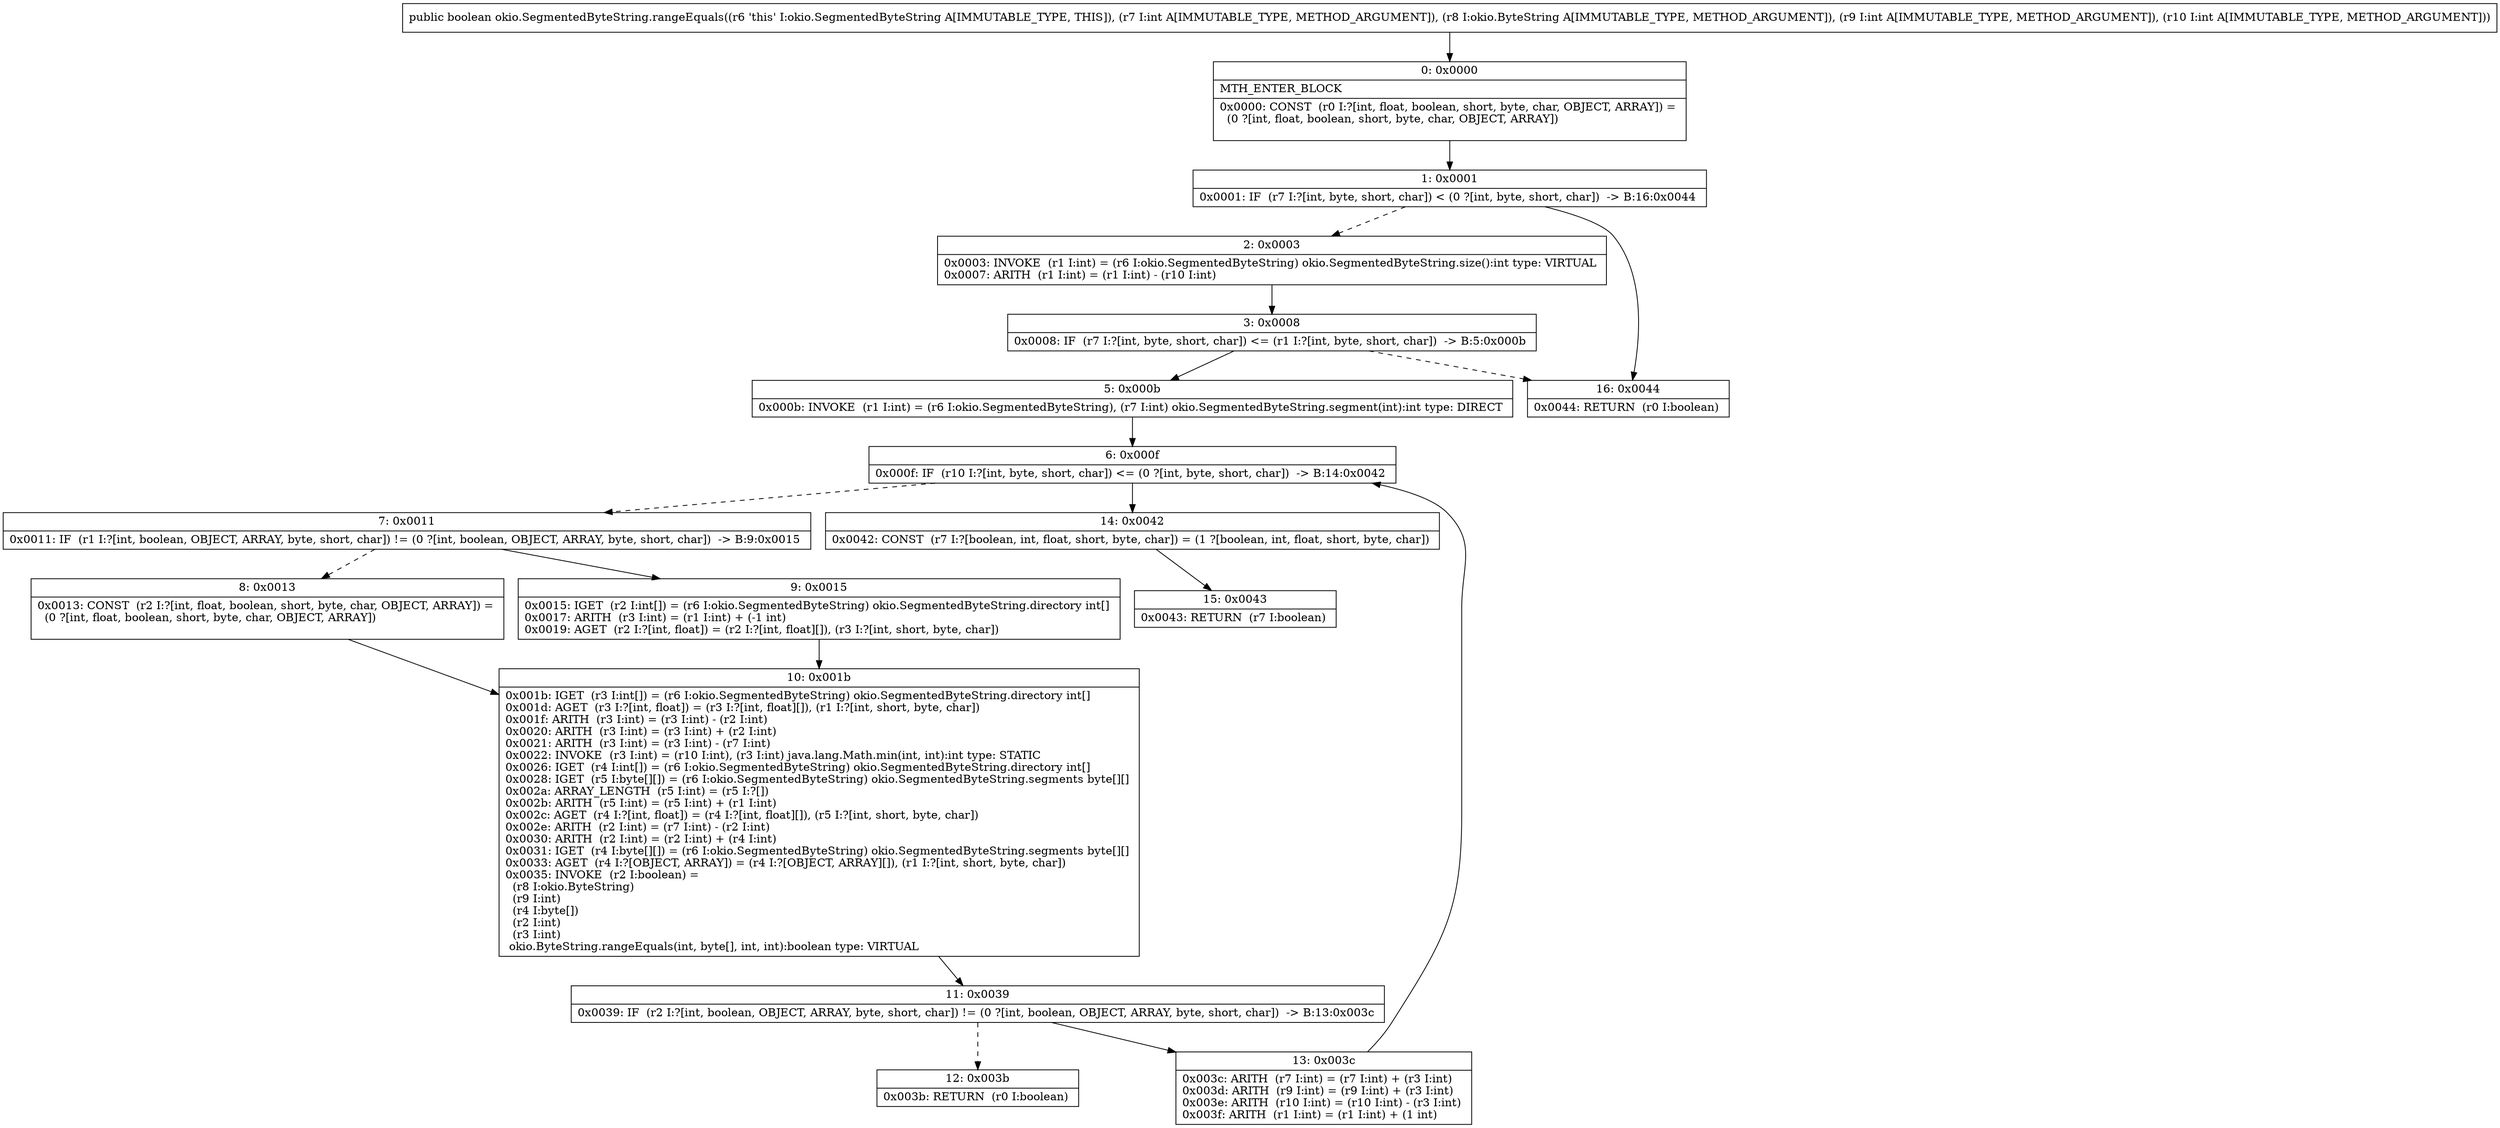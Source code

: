 digraph "CFG forokio.SegmentedByteString.rangeEquals(ILokio\/ByteString;II)Z" {
Node_0 [shape=record,label="{0\:\ 0x0000|MTH_ENTER_BLOCK\l|0x0000: CONST  (r0 I:?[int, float, boolean, short, byte, char, OBJECT, ARRAY]) = \l  (0 ?[int, float, boolean, short, byte, char, OBJECT, ARRAY])\l \l}"];
Node_1 [shape=record,label="{1\:\ 0x0001|0x0001: IF  (r7 I:?[int, byte, short, char]) \< (0 ?[int, byte, short, char])  \-\> B:16:0x0044 \l}"];
Node_2 [shape=record,label="{2\:\ 0x0003|0x0003: INVOKE  (r1 I:int) = (r6 I:okio.SegmentedByteString) okio.SegmentedByteString.size():int type: VIRTUAL \l0x0007: ARITH  (r1 I:int) = (r1 I:int) \- (r10 I:int) \l}"];
Node_3 [shape=record,label="{3\:\ 0x0008|0x0008: IF  (r7 I:?[int, byte, short, char]) \<= (r1 I:?[int, byte, short, char])  \-\> B:5:0x000b \l}"];
Node_5 [shape=record,label="{5\:\ 0x000b|0x000b: INVOKE  (r1 I:int) = (r6 I:okio.SegmentedByteString), (r7 I:int) okio.SegmentedByteString.segment(int):int type: DIRECT \l}"];
Node_6 [shape=record,label="{6\:\ 0x000f|0x000f: IF  (r10 I:?[int, byte, short, char]) \<= (0 ?[int, byte, short, char])  \-\> B:14:0x0042 \l}"];
Node_7 [shape=record,label="{7\:\ 0x0011|0x0011: IF  (r1 I:?[int, boolean, OBJECT, ARRAY, byte, short, char]) != (0 ?[int, boolean, OBJECT, ARRAY, byte, short, char])  \-\> B:9:0x0015 \l}"];
Node_8 [shape=record,label="{8\:\ 0x0013|0x0013: CONST  (r2 I:?[int, float, boolean, short, byte, char, OBJECT, ARRAY]) = \l  (0 ?[int, float, boolean, short, byte, char, OBJECT, ARRAY])\l \l}"];
Node_9 [shape=record,label="{9\:\ 0x0015|0x0015: IGET  (r2 I:int[]) = (r6 I:okio.SegmentedByteString) okio.SegmentedByteString.directory int[] \l0x0017: ARITH  (r3 I:int) = (r1 I:int) + (\-1 int) \l0x0019: AGET  (r2 I:?[int, float]) = (r2 I:?[int, float][]), (r3 I:?[int, short, byte, char]) \l}"];
Node_10 [shape=record,label="{10\:\ 0x001b|0x001b: IGET  (r3 I:int[]) = (r6 I:okio.SegmentedByteString) okio.SegmentedByteString.directory int[] \l0x001d: AGET  (r3 I:?[int, float]) = (r3 I:?[int, float][]), (r1 I:?[int, short, byte, char]) \l0x001f: ARITH  (r3 I:int) = (r3 I:int) \- (r2 I:int) \l0x0020: ARITH  (r3 I:int) = (r3 I:int) + (r2 I:int) \l0x0021: ARITH  (r3 I:int) = (r3 I:int) \- (r7 I:int) \l0x0022: INVOKE  (r3 I:int) = (r10 I:int), (r3 I:int) java.lang.Math.min(int, int):int type: STATIC \l0x0026: IGET  (r4 I:int[]) = (r6 I:okio.SegmentedByteString) okio.SegmentedByteString.directory int[] \l0x0028: IGET  (r5 I:byte[][]) = (r6 I:okio.SegmentedByteString) okio.SegmentedByteString.segments byte[][] \l0x002a: ARRAY_LENGTH  (r5 I:int) = (r5 I:?[]) \l0x002b: ARITH  (r5 I:int) = (r5 I:int) + (r1 I:int) \l0x002c: AGET  (r4 I:?[int, float]) = (r4 I:?[int, float][]), (r5 I:?[int, short, byte, char]) \l0x002e: ARITH  (r2 I:int) = (r7 I:int) \- (r2 I:int) \l0x0030: ARITH  (r2 I:int) = (r2 I:int) + (r4 I:int) \l0x0031: IGET  (r4 I:byte[][]) = (r6 I:okio.SegmentedByteString) okio.SegmentedByteString.segments byte[][] \l0x0033: AGET  (r4 I:?[OBJECT, ARRAY]) = (r4 I:?[OBJECT, ARRAY][]), (r1 I:?[int, short, byte, char]) \l0x0035: INVOKE  (r2 I:boolean) = \l  (r8 I:okio.ByteString)\l  (r9 I:int)\l  (r4 I:byte[])\l  (r2 I:int)\l  (r3 I:int)\l okio.ByteString.rangeEquals(int, byte[], int, int):boolean type: VIRTUAL \l}"];
Node_11 [shape=record,label="{11\:\ 0x0039|0x0039: IF  (r2 I:?[int, boolean, OBJECT, ARRAY, byte, short, char]) != (0 ?[int, boolean, OBJECT, ARRAY, byte, short, char])  \-\> B:13:0x003c \l}"];
Node_12 [shape=record,label="{12\:\ 0x003b|0x003b: RETURN  (r0 I:boolean) \l}"];
Node_13 [shape=record,label="{13\:\ 0x003c|0x003c: ARITH  (r7 I:int) = (r7 I:int) + (r3 I:int) \l0x003d: ARITH  (r9 I:int) = (r9 I:int) + (r3 I:int) \l0x003e: ARITH  (r10 I:int) = (r10 I:int) \- (r3 I:int) \l0x003f: ARITH  (r1 I:int) = (r1 I:int) + (1 int) \l}"];
Node_14 [shape=record,label="{14\:\ 0x0042|0x0042: CONST  (r7 I:?[boolean, int, float, short, byte, char]) = (1 ?[boolean, int, float, short, byte, char]) \l}"];
Node_15 [shape=record,label="{15\:\ 0x0043|0x0043: RETURN  (r7 I:boolean) \l}"];
Node_16 [shape=record,label="{16\:\ 0x0044|0x0044: RETURN  (r0 I:boolean) \l}"];
MethodNode[shape=record,label="{public boolean okio.SegmentedByteString.rangeEquals((r6 'this' I:okio.SegmentedByteString A[IMMUTABLE_TYPE, THIS]), (r7 I:int A[IMMUTABLE_TYPE, METHOD_ARGUMENT]), (r8 I:okio.ByteString A[IMMUTABLE_TYPE, METHOD_ARGUMENT]), (r9 I:int A[IMMUTABLE_TYPE, METHOD_ARGUMENT]), (r10 I:int A[IMMUTABLE_TYPE, METHOD_ARGUMENT])) }"];
MethodNode -> Node_0;
Node_0 -> Node_1;
Node_1 -> Node_2[style=dashed];
Node_1 -> Node_16;
Node_2 -> Node_3;
Node_3 -> Node_5;
Node_3 -> Node_16[style=dashed];
Node_5 -> Node_6;
Node_6 -> Node_7[style=dashed];
Node_6 -> Node_14;
Node_7 -> Node_8[style=dashed];
Node_7 -> Node_9;
Node_8 -> Node_10;
Node_9 -> Node_10;
Node_10 -> Node_11;
Node_11 -> Node_12[style=dashed];
Node_11 -> Node_13;
Node_13 -> Node_6;
Node_14 -> Node_15;
}


